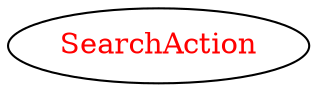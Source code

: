 digraph dependencyGraph {
 concentrate=true;
 ranksep="2.0";
 rankdir="LR"; 
 splines="ortho";
"SearchAction" [fontcolor="red"];
}